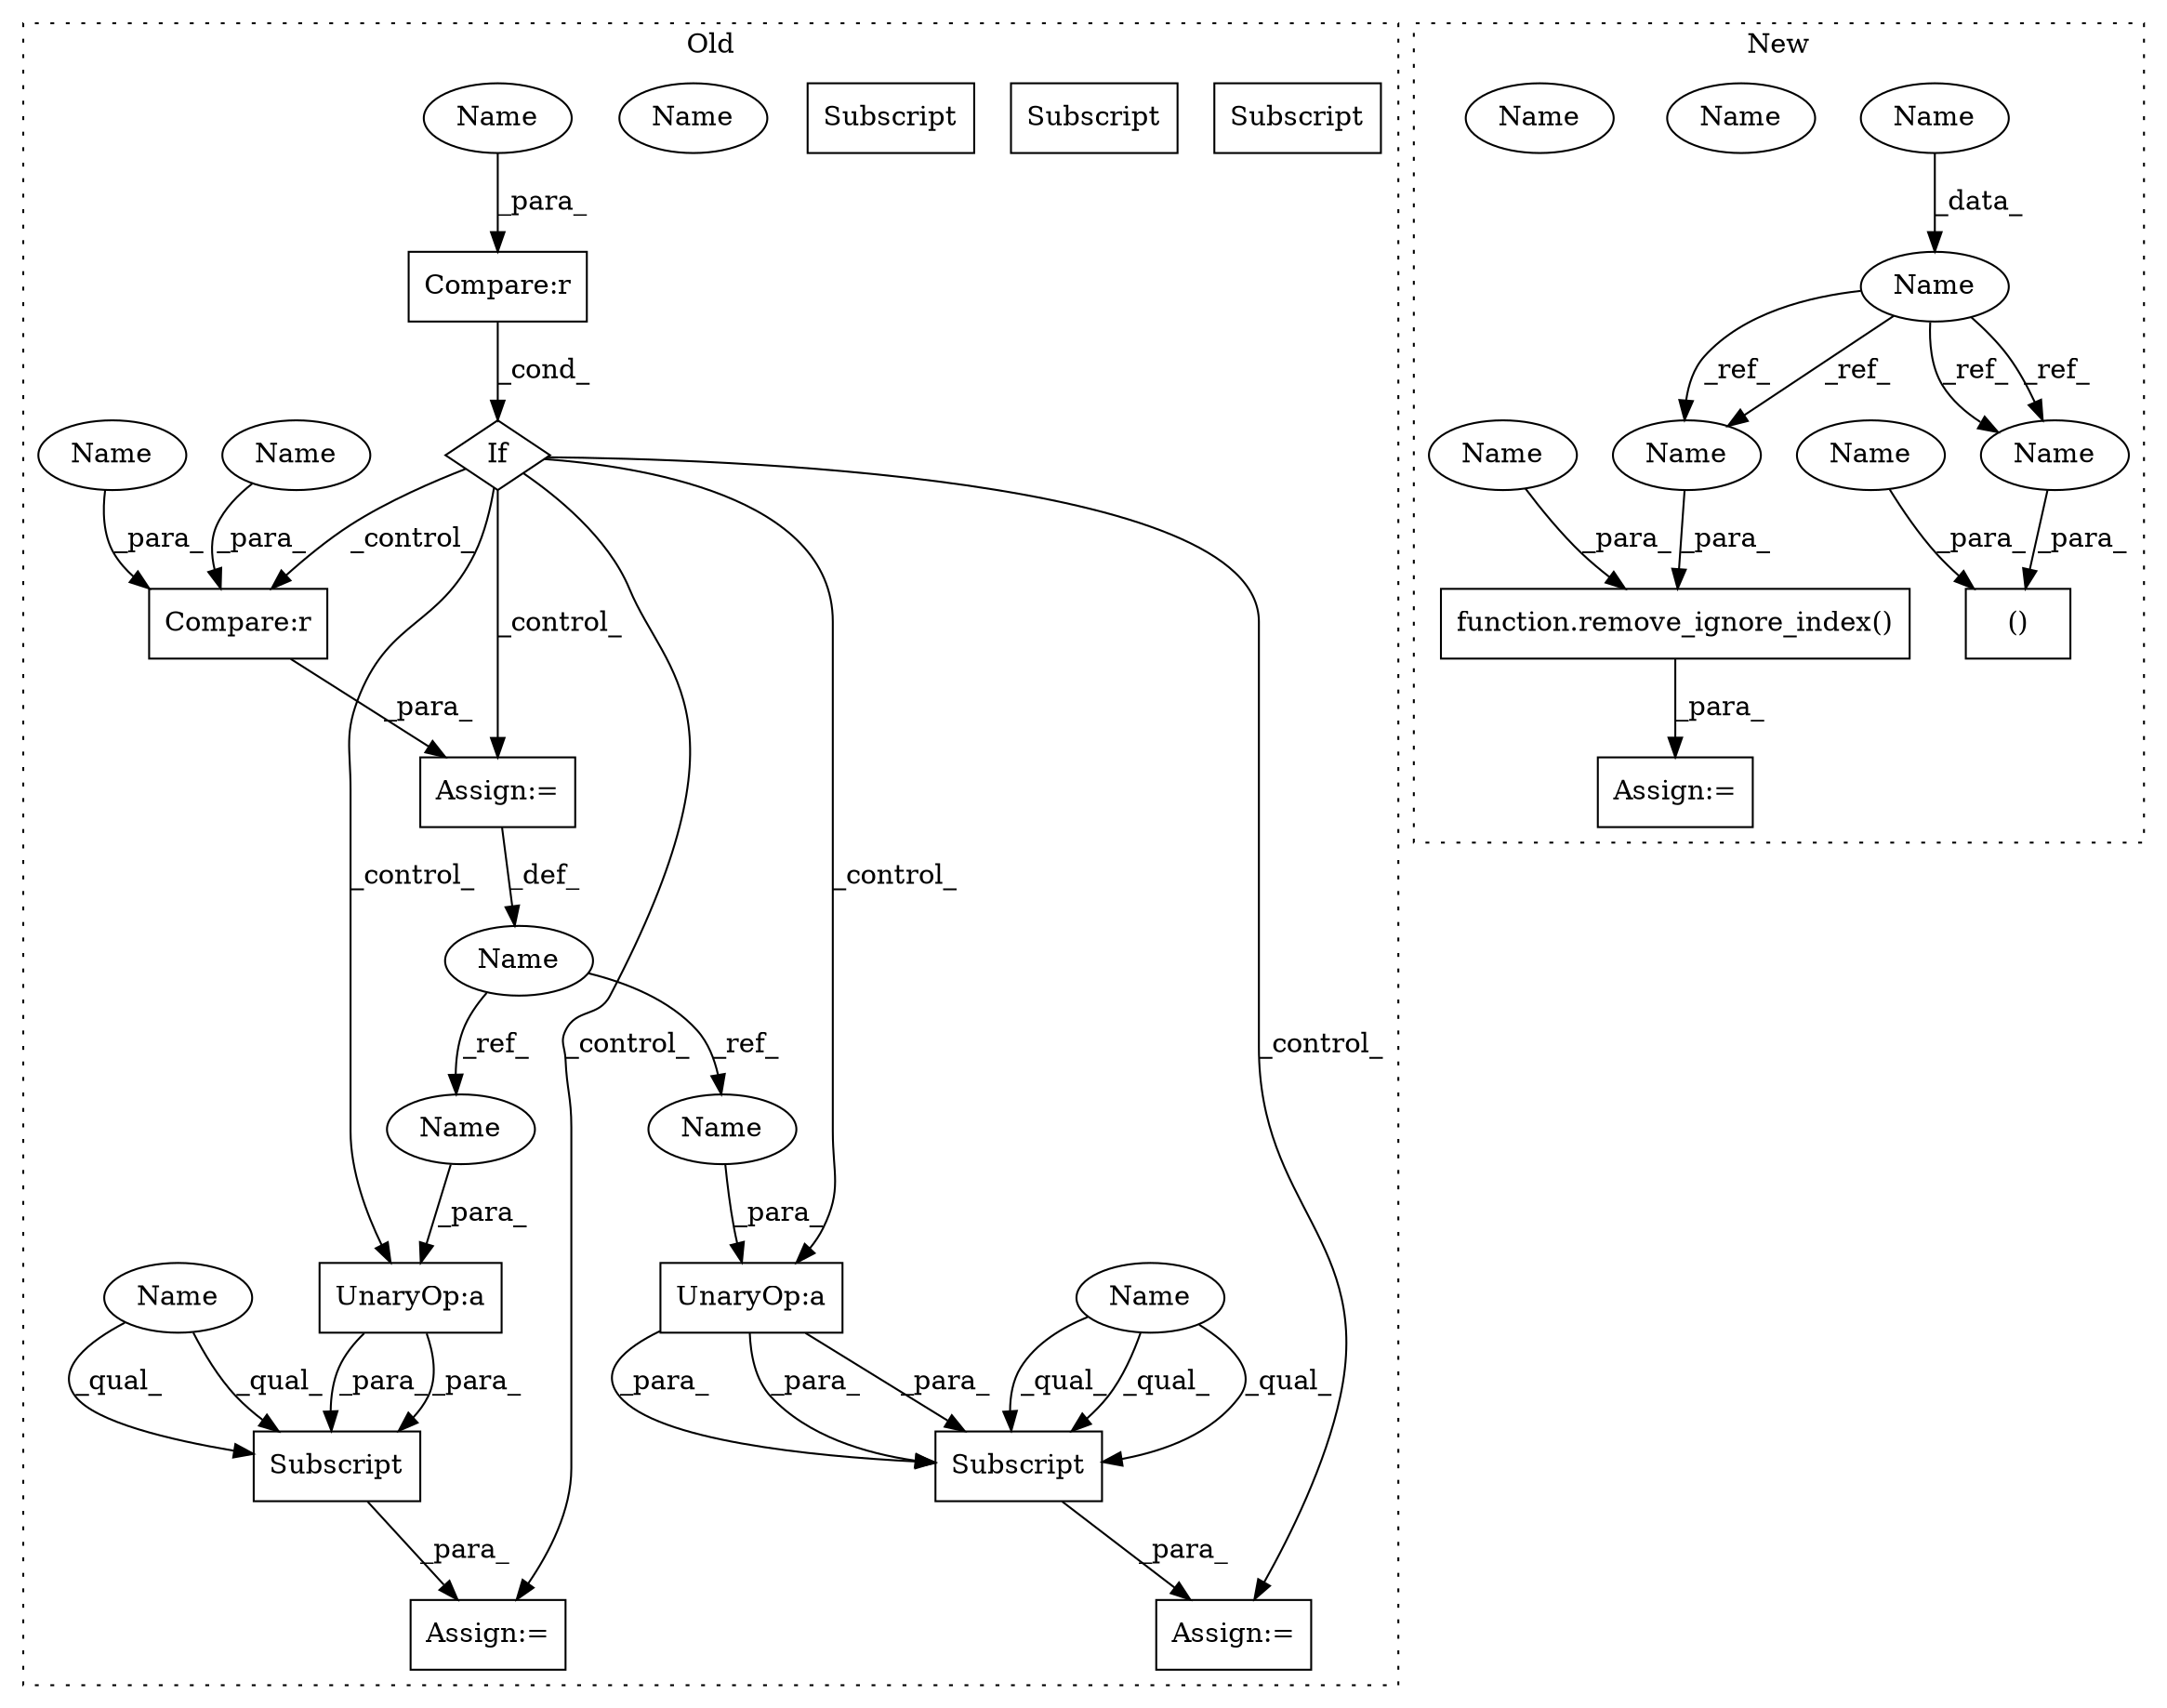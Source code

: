 digraph G {
subgraph cluster0 {
1 [label="Subscript" a="63" s="8915,0" l="12,0" shape="box"];
3 [label="UnaryOp:a" a="61" s="8922" l="4" shape="box"];
4 [label="If" a="96" s="8832" l="3" shape="diamond"];
5 [label="UnaryOp:a" a="61" s="8950" l="4" shape="box"];
6 [label="Compare:r" a="40" s="8835" l="24" shape="box"];
7 [label="Subscript" a="63" s="8944,0" l="11,0" shape="box"];
8 [label="Name" a="87" s="8869" l="3" shape="ellipse"];
10 [label="Compare:r" a="40" s="8875" l="22" shape="box"];
13 [label="Assign:=" a="68" s="8941" l="3" shape="box"];
14 [label="Assign:=" a="68" s="8912" l="3" shape="box"];
15 [label="Assign:=" a="68" s="8872" l="3" shape="box"];
21 [label="Subscript" a="63" s="8944,0" l="11,0" shape="box"];
22 [label="Name" a="87" s="8944" l="5" shape="ellipse"];
23 [label="Name" a="87" s="8944" l="5" shape="ellipse"];
24 [label="Subscript" a="63" s="8944,0" l="11,0" shape="box"];
25 [label="Subscript" a="63" s="8915,0" l="12,0" shape="box"];
26 [label="Name" a="87" s="8875" l="6" shape="ellipse"];
27 [label="Name" a="87" s="8915" l="6" shape="ellipse"];
28 [label="Name" a="87" s="8835" l="12" shape="ellipse"];
29 [label="Name" a="87" s="8885" l="12" shape="ellipse"];
30 [label="Name" a="87" s="8951" l="3" shape="ellipse"];
31 [label="Name" a="87" s="8923" l="3" shape="ellipse"];
label = "Old";
style="dotted";
}
subgraph cluster1 {
2 [label="function.remove_ignore_index()" a="75" s="8750,8797" l="20,1" shape="box"];
9 [label="Assign:=" a="68" s="8740" l="10" shape="box"];
11 [label="()" a="54" s="8740" l="7" shape="box"];
12 [label="Name" a="87" s="8684" l="5" shape="ellipse"];
16 [label="Name" a="87" s="8475" l="5" shape="ellipse"];
17 [label="Name" a="87" s="8742" l="5" shape="ellipse"];
18 [label="Name" a="87" s="8778" l="5" shape="ellipse"];
19 [label="Name" a="87" s="8742" l="5" shape="ellipse"];
20 [label="Name" a="87" s="8778" l="5" shape="ellipse"];
32 [label="Name" a="87" s="8734" l="6" shape="ellipse"];
33 [label="Name" a="87" s="8770" l="6" shape="ellipse"];
label = "New";
style="dotted";
}
2 -> 9 [label="_para_"];
3 -> 25 [label="_para_"];
3 -> 25 [label="_para_"];
4 -> 13 [label="_control_"];
4 -> 15 [label="_control_"];
4 -> 14 [label="_control_"];
4 -> 10 [label="_control_"];
4 -> 5 [label="_control_"];
4 -> 3 [label="_control_"];
5 -> 24 [label="_para_"];
5 -> 24 [label="_para_"];
5 -> 24 [label="_para_"];
6 -> 4 [label="_cond_"];
8 -> 30 [label="_ref_"];
8 -> 31 [label="_ref_"];
10 -> 15 [label="_para_"];
12 -> 20 [label="_ref_"];
12 -> 19 [label="_ref_"];
12 -> 20 [label="_ref_"];
12 -> 19 [label="_ref_"];
15 -> 8 [label="_def_"];
16 -> 12 [label="_data_"];
19 -> 11 [label="_para_"];
20 -> 2 [label="_para_"];
23 -> 24 [label="_qual_"];
23 -> 24 [label="_qual_"];
23 -> 24 [label="_qual_"];
24 -> 13 [label="_para_"];
25 -> 14 [label="_para_"];
26 -> 10 [label="_para_"];
27 -> 25 [label="_qual_"];
27 -> 25 [label="_qual_"];
28 -> 6 [label="_para_"];
29 -> 10 [label="_para_"];
30 -> 5 [label="_para_"];
31 -> 3 [label="_para_"];
32 -> 11 [label="_para_"];
33 -> 2 [label="_para_"];
}